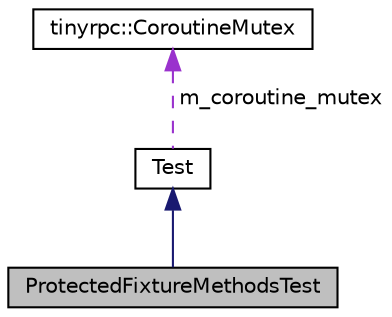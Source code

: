 digraph "ProtectedFixtureMethodsTest"
{
 // LATEX_PDF_SIZE
  edge [fontname="Helvetica",fontsize="10",labelfontname="Helvetica",labelfontsize="10"];
  node [fontname="Helvetica",fontsize="10",shape=record];
  Node1 [label="ProtectedFixtureMethodsTest",height=0.2,width=0.4,color="black", fillcolor="grey75", style="filled", fontcolor="black",tooltip=" "];
  Node2 -> Node1 [dir="back",color="midnightblue",fontsize="10",style="solid",fontname="Helvetica"];
  Node2 [label="Test",height=0.2,width=0.4,color="black", fillcolor="white", style="filled",URL="$classTest.html",tooltip=" "];
  Node3 -> Node2 [dir="back",color="darkorchid3",fontsize="10",style="dashed",label=" m_coroutine_mutex" ,fontname="Helvetica"];
  Node3 [label="tinyrpc::CoroutineMutex",height=0.2,width=0.4,color="black", fillcolor="white", style="filled",URL="$classtinyrpc_1_1CoroutineMutex.html",tooltip=" "];
}
